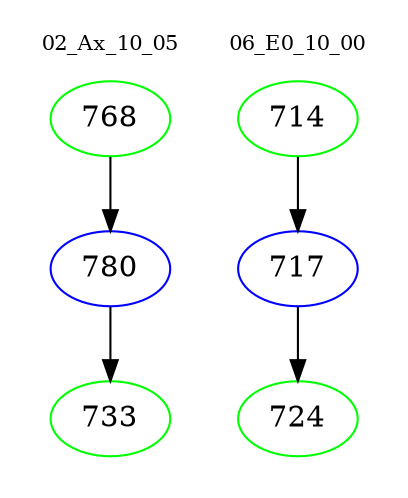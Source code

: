 digraph{
subgraph cluster_0 {
color = white
label = "02_Ax_10_05";
fontsize=10;
T0_768 [label="768", color="green"]
T0_768 -> T0_780 [color="black"]
T0_780 [label="780", color="blue"]
T0_780 -> T0_733 [color="black"]
T0_733 [label="733", color="green"]
}
subgraph cluster_1 {
color = white
label = "06_E0_10_00";
fontsize=10;
T1_714 [label="714", color="green"]
T1_714 -> T1_717 [color="black"]
T1_717 [label="717", color="blue"]
T1_717 -> T1_724 [color="black"]
T1_724 [label="724", color="green"]
}
}

